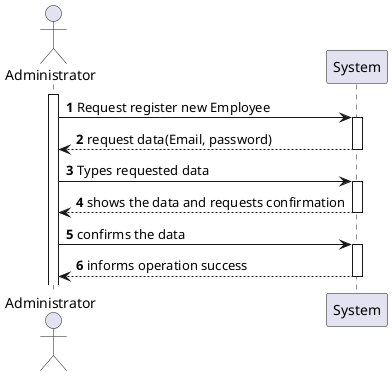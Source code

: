     @startuml
    'https://plantuml.com/sequence-diagram

    autonumber
    actor Administrator
    activate Administrator
    Administrator -> System: Request register new Employee
    activate System
    System --> Administrator: request data(Email, password)
    deactivate System
    System <- Administrator: Types requested data
    activate System
    Administrator <-- System: shows the data and requests confirmation
    deactivate System
    Administrator -> System: confirms the data
    activate System
    Administrator <-- System: informs operation success
    deactivate System
    @enduml